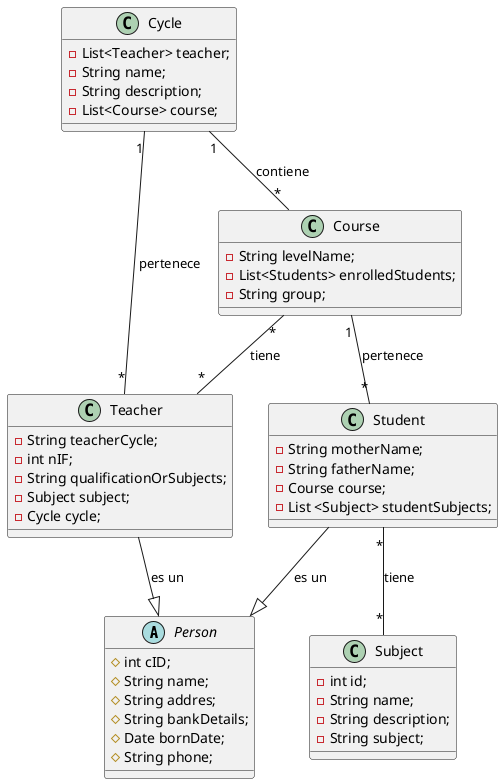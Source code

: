 @startuml
abstract class Person {
    # int cID;
    # String name;
    # String addres;
    # String bankDetails;
    # Date bornDate;
    # String phone;
}

class Student {
    - String motherName;
    - String fatherName;
    - Course course;
    - List <Subject> studentSubjects;
}

class Teacher {
    - String teacherCycle;
    - int nIF;
    - String qualificationOrSubjects;
    - Subject subject;
    - Cycle cycle;
}

class Cycle {
    - List<Teacher> teacher;
    - String name;
    - String description;
    - List<Course> course;
}

class Course {
    - String levelName;
    - List<Students> enrolledStudents;
    - String group;
    
}

class Subject {
    - int id;
    - String name;
    - String description;
    - String subject;
}


Teacher --|> Person : es un
Student --|> Person : es un
Cycle "1" -- "*" Course : contiene
Course "*" -- "*" Teacher : tiene
Course "1" -- "*" Student : pertenece
Cycle "1" -- "*" Teacher : pertenece
Student "*" -- "*" Subject : tiene


@enduml
